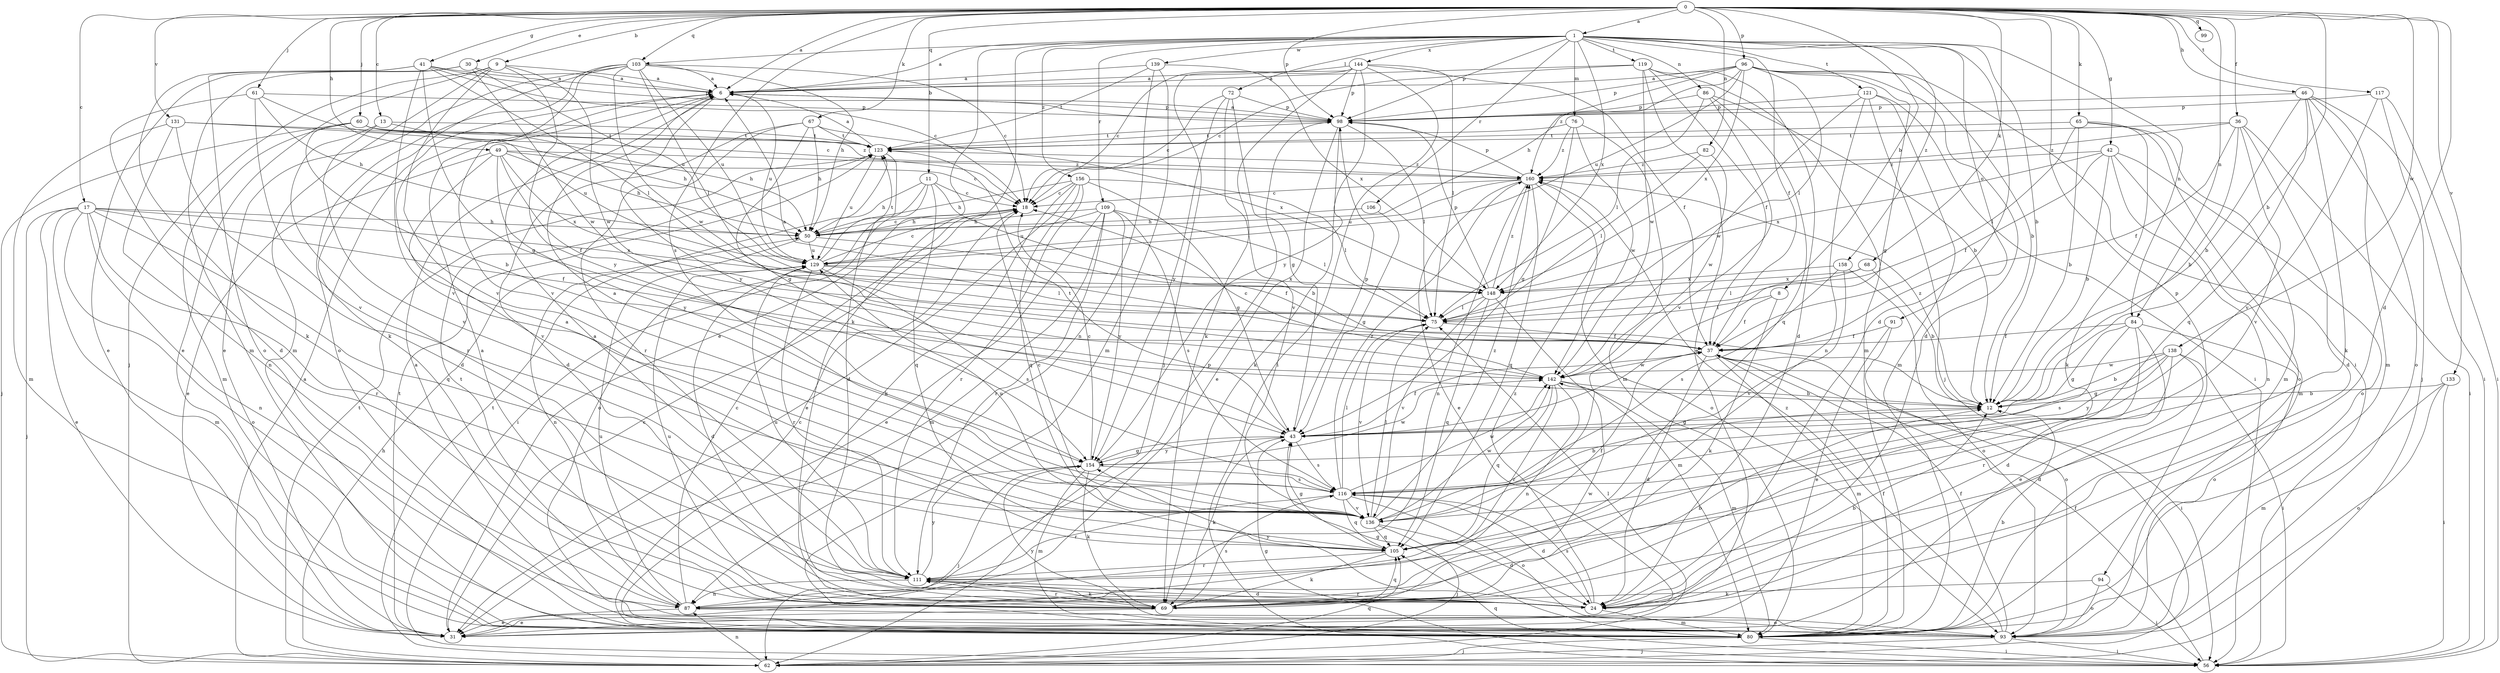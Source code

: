strict digraph  {
0;
1;
6;
8;
9;
11;
12;
13;
17;
18;
24;
30;
31;
36;
37;
41;
42;
43;
46;
49;
50;
56;
60;
61;
62;
65;
67;
68;
69;
72;
75;
76;
80;
82;
84;
86;
87;
91;
93;
94;
96;
98;
99;
103;
105;
106;
109;
111;
116;
117;
119;
121;
123;
129;
131;
133;
136;
138;
139;
142;
144;
148;
154;
156;
158;
160;
0 -> 1  [label=a];
0 -> 6  [label=a];
0 -> 8  [label=b];
0 -> 9  [label=b];
0 -> 11  [label=b];
0 -> 12  [label=b];
0 -> 13  [label=c];
0 -> 17  [label=c];
0 -> 24  [label=d];
0 -> 30  [label=e];
0 -> 36  [label=f];
0 -> 41  [label=g];
0 -> 42  [label=g];
0 -> 46  [label=h];
0 -> 49  [label=h];
0 -> 60  [label=j];
0 -> 61  [label=j];
0 -> 65  [label=k];
0 -> 67  [label=k];
0 -> 68  [label=k];
0 -> 82  [label=n];
0 -> 84  [label=n];
0 -> 94  [label=p];
0 -> 96  [label=p];
0 -> 98  [label=p];
0 -> 99  [label=q];
0 -> 103  [label=q];
0 -> 116  [label=s];
0 -> 117  [label=t];
0 -> 131  [label=v];
0 -> 133  [label=v];
0 -> 138  [label=w];
1 -> 6  [label=a];
1 -> 12  [label=b];
1 -> 24  [label=d];
1 -> 31  [label=e];
1 -> 37  [label=f];
1 -> 69  [label=k];
1 -> 72  [label=l];
1 -> 76  [label=m];
1 -> 84  [label=n];
1 -> 86  [label=n];
1 -> 91  [label=o];
1 -> 98  [label=p];
1 -> 103  [label=q];
1 -> 106  [label=r];
1 -> 109  [label=r];
1 -> 119  [label=t];
1 -> 121  [label=t];
1 -> 139  [label=w];
1 -> 144  [label=x];
1 -> 148  [label=x];
1 -> 156  [label=z];
1 -> 158  [label=z];
6 -> 98  [label=p];
6 -> 129  [label=u];
6 -> 154  [label=y];
8 -> 37  [label=f];
8 -> 69  [label=k];
8 -> 75  [label=l];
9 -> 6  [label=a];
9 -> 31  [label=e];
9 -> 62  [label=j];
9 -> 80  [label=m];
9 -> 136  [label=v];
9 -> 142  [label=w];
9 -> 154  [label=y];
11 -> 12  [label=b];
11 -> 18  [label=c];
11 -> 50  [label=h];
11 -> 56  [label=i];
11 -> 93  [label=o];
11 -> 105  [label=q];
12 -> 43  [label=g];
12 -> 160  [label=z];
13 -> 111  [label=r];
13 -> 123  [label=t];
13 -> 129  [label=u];
13 -> 136  [label=v];
17 -> 31  [label=e];
17 -> 37  [label=f];
17 -> 50  [label=h];
17 -> 62  [label=j];
17 -> 80  [label=m];
17 -> 87  [label=n];
17 -> 93  [label=o];
17 -> 105  [label=q];
17 -> 111  [label=r];
17 -> 148  [label=x];
18 -> 50  [label=h];
24 -> 12  [label=b];
24 -> 80  [label=m];
24 -> 111  [label=r];
24 -> 116  [label=s];
24 -> 154  [label=y];
24 -> 160  [label=z];
30 -> 6  [label=a];
30 -> 31  [label=e];
30 -> 80  [label=m];
30 -> 129  [label=u];
30 -> 142  [label=w];
31 -> 18  [label=c];
31 -> 123  [label=t];
36 -> 12  [label=b];
36 -> 24  [label=d];
36 -> 37  [label=f];
36 -> 56  [label=i];
36 -> 123  [label=t];
36 -> 136  [label=v];
36 -> 160  [label=z];
37 -> 6  [label=a];
37 -> 24  [label=d];
37 -> 56  [label=i];
37 -> 80  [label=m];
37 -> 142  [label=w];
41 -> 6  [label=a];
41 -> 18  [label=c];
41 -> 43  [label=g];
41 -> 69  [label=k];
41 -> 75  [label=l];
41 -> 93  [label=o];
41 -> 98  [label=p];
41 -> 136  [label=v];
42 -> 12  [label=b];
42 -> 37  [label=f];
42 -> 80  [label=m];
42 -> 87  [label=n];
42 -> 93  [label=o];
42 -> 148  [label=x];
42 -> 160  [label=z];
43 -> 37  [label=f];
43 -> 69  [label=k];
43 -> 98  [label=p];
43 -> 116  [label=s];
43 -> 123  [label=t];
43 -> 154  [label=y];
46 -> 12  [label=b];
46 -> 56  [label=i];
46 -> 69  [label=k];
46 -> 80  [label=m];
46 -> 93  [label=o];
46 -> 98  [label=p];
46 -> 105  [label=q];
49 -> 18  [label=c];
49 -> 31  [label=e];
49 -> 37  [label=f];
49 -> 50  [label=h];
49 -> 136  [label=v];
49 -> 148  [label=x];
49 -> 154  [label=y];
49 -> 160  [label=z];
50 -> 18  [label=c];
50 -> 37  [label=f];
50 -> 87  [label=n];
50 -> 129  [label=u];
56 -> 37  [label=f];
56 -> 43  [label=g];
56 -> 105  [label=q];
56 -> 123  [label=t];
60 -> 12  [label=b];
60 -> 50  [label=h];
60 -> 62  [label=j];
60 -> 80  [label=m];
60 -> 123  [label=t];
60 -> 160  [label=z];
61 -> 18  [label=c];
61 -> 24  [label=d];
61 -> 50  [label=h];
61 -> 98  [label=p];
61 -> 136  [label=v];
62 -> 6  [label=a];
62 -> 50  [label=h];
62 -> 75  [label=l];
62 -> 87  [label=n];
62 -> 105  [label=q];
62 -> 123  [label=t];
65 -> 12  [label=b];
65 -> 69  [label=k];
65 -> 75  [label=l];
65 -> 80  [label=m];
65 -> 93  [label=o];
65 -> 123  [label=t];
67 -> 24  [label=d];
67 -> 43  [label=g];
67 -> 50  [label=h];
67 -> 111  [label=r];
67 -> 123  [label=t];
67 -> 148  [label=x];
68 -> 12  [label=b];
68 -> 75  [label=l];
68 -> 148  [label=x];
69 -> 6  [label=a];
69 -> 12  [label=b];
69 -> 31  [label=e];
69 -> 105  [label=q];
69 -> 111  [label=r];
69 -> 116  [label=s];
69 -> 129  [label=u];
69 -> 142  [label=w];
72 -> 18  [label=c];
72 -> 43  [label=g];
72 -> 98  [label=p];
72 -> 136  [label=v];
72 -> 154  [label=y];
75 -> 37  [label=f];
75 -> 136  [label=v];
76 -> 43  [label=g];
76 -> 80  [label=m];
76 -> 123  [label=t];
76 -> 142  [label=w];
76 -> 160  [label=z];
80 -> 12  [label=b];
80 -> 18  [label=c];
80 -> 37  [label=f];
80 -> 43  [label=g];
80 -> 56  [label=i];
80 -> 62  [label=j];
82 -> 75  [label=l];
82 -> 142  [label=w];
82 -> 160  [label=z];
84 -> 24  [label=d];
84 -> 31  [label=e];
84 -> 37  [label=f];
84 -> 43  [label=g];
84 -> 93  [label=o];
84 -> 116  [label=s];
86 -> 12  [label=b];
86 -> 75  [label=l];
86 -> 98  [label=p];
86 -> 105  [label=q];
86 -> 136  [label=v];
87 -> 18  [label=c];
87 -> 31  [label=e];
87 -> 93  [label=o];
87 -> 98  [label=p];
87 -> 123  [label=t];
87 -> 129  [label=u];
91 -> 31  [label=e];
91 -> 37  [label=f];
91 -> 93  [label=o];
93 -> 6  [label=a];
93 -> 37  [label=f];
93 -> 56  [label=i];
93 -> 62  [label=j];
93 -> 154  [label=y];
93 -> 160  [label=z];
94 -> 56  [label=i];
94 -> 69  [label=k];
94 -> 93  [label=o];
96 -> 6  [label=a];
96 -> 12  [label=b];
96 -> 24  [label=d];
96 -> 43  [label=g];
96 -> 50  [label=h];
96 -> 56  [label=i];
96 -> 75  [label=l];
96 -> 98  [label=p];
96 -> 129  [label=u];
96 -> 148  [label=x];
96 -> 160  [label=z];
98 -> 6  [label=a];
98 -> 31  [label=e];
98 -> 69  [label=k];
98 -> 75  [label=l];
98 -> 123  [label=t];
103 -> 6  [label=a];
103 -> 18  [label=c];
103 -> 31  [label=e];
103 -> 50  [label=h];
103 -> 69  [label=k];
103 -> 75  [label=l];
103 -> 93  [label=o];
103 -> 129  [label=u];
103 -> 136  [label=v];
103 -> 142  [label=w];
105 -> 6  [label=a];
105 -> 37  [label=f];
105 -> 43  [label=g];
105 -> 69  [label=k];
105 -> 111  [label=r];
106 -> 43  [label=g];
106 -> 50  [label=h];
109 -> 31  [label=e];
109 -> 50  [label=h];
109 -> 75  [label=l];
109 -> 80  [label=m];
109 -> 111  [label=r];
109 -> 116  [label=s];
109 -> 129  [label=u];
109 -> 154  [label=y];
111 -> 6  [label=a];
111 -> 24  [label=d];
111 -> 69  [label=k];
111 -> 87  [label=n];
111 -> 129  [label=u];
111 -> 154  [label=y];
116 -> 6  [label=a];
116 -> 12  [label=b];
116 -> 24  [label=d];
116 -> 75  [label=l];
116 -> 93  [label=o];
116 -> 105  [label=q];
116 -> 111  [label=r];
116 -> 136  [label=v];
116 -> 142  [label=w];
116 -> 160  [label=z];
117 -> 56  [label=i];
117 -> 62  [label=j];
117 -> 98  [label=p];
117 -> 136  [label=v];
119 -> 6  [label=a];
119 -> 18  [label=c];
119 -> 24  [label=d];
119 -> 31  [label=e];
119 -> 37  [label=f];
119 -> 80  [label=m];
119 -> 142  [label=w];
121 -> 56  [label=i];
121 -> 62  [label=j];
121 -> 80  [label=m];
121 -> 87  [label=n];
121 -> 98  [label=p];
121 -> 142  [label=w];
123 -> 6  [label=a];
123 -> 24  [label=d];
123 -> 129  [label=u];
123 -> 160  [label=z];
129 -> 18  [label=c];
129 -> 24  [label=d];
129 -> 75  [label=l];
129 -> 111  [label=r];
129 -> 116  [label=s];
129 -> 123  [label=t];
129 -> 148  [label=x];
131 -> 24  [label=d];
131 -> 50  [label=h];
131 -> 80  [label=m];
131 -> 87  [label=n];
131 -> 123  [label=t];
133 -> 12  [label=b];
133 -> 56  [label=i];
133 -> 80  [label=m];
133 -> 93  [label=o];
136 -> 18  [label=c];
136 -> 24  [label=d];
136 -> 62  [label=j];
136 -> 75  [label=l];
136 -> 105  [label=q];
136 -> 129  [label=u];
136 -> 142  [label=w];
136 -> 160  [label=z];
138 -> 12  [label=b];
138 -> 24  [label=d];
138 -> 43  [label=g];
138 -> 56  [label=i];
138 -> 111  [label=r];
138 -> 142  [label=w];
138 -> 154  [label=y];
139 -> 6  [label=a];
139 -> 80  [label=m];
139 -> 87  [label=n];
139 -> 123  [label=t];
139 -> 148  [label=x];
142 -> 12  [label=b];
142 -> 18  [label=c];
142 -> 80  [label=m];
142 -> 87  [label=n];
142 -> 105  [label=q];
142 -> 111  [label=r];
144 -> 6  [label=a];
144 -> 18  [label=c];
144 -> 37  [label=f];
144 -> 56  [label=i];
144 -> 62  [label=j];
144 -> 69  [label=k];
144 -> 75  [label=l];
144 -> 98  [label=p];
144 -> 154  [label=y];
148 -> 75  [label=l];
148 -> 80  [label=m];
148 -> 98  [label=p];
148 -> 105  [label=q];
148 -> 136  [label=v];
148 -> 160  [label=z];
154 -> 18  [label=c];
154 -> 43  [label=g];
154 -> 62  [label=j];
154 -> 69  [label=k];
154 -> 80  [label=m];
154 -> 116  [label=s];
154 -> 142  [label=w];
156 -> 18  [label=c];
156 -> 31  [label=e];
156 -> 43  [label=g];
156 -> 50  [label=h];
156 -> 69  [label=k];
156 -> 75  [label=l];
156 -> 105  [label=q];
156 -> 111  [label=r];
158 -> 93  [label=o];
158 -> 116  [label=s];
158 -> 136  [label=v];
158 -> 148  [label=x];
160 -> 18  [label=c];
160 -> 31  [label=e];
160 -> 87  [label=n];
160 -> 93  [label=o];
160 -> 98  [label=p];
160 -> 105  [label=q];
160 -> 129  [label=u];
}
